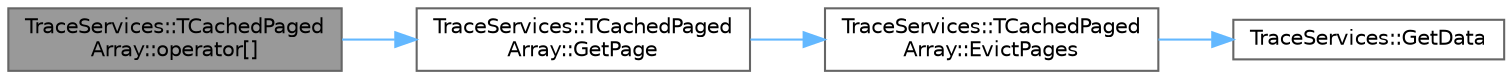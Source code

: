 digraph "TraceServices::TCachedPagedArray::operator[]"
{
 // INTERACTIVE_SVG=YES
 // LATEX_PDF_SIZE
  bgcolor="transparent";
  edge [fontname=Helvetica,fontsize=10,labelfontname=Helvetica,labelfontsize=10];
  node [fontname=Helvetica,fontsize=10,shape=box,height=0.2,width=0.4];
  rankdir="LR";
  Node1 [id="Node000001",label="TraceServices::TCachedPaged\lArray::operator[]",height=0.2,width=0.4,color="gray40", fillcolor="grey60", style="filled", fontcolor="black",tooltip=" "];
  Node1 -> Node2 [id="edge1_Node000001_Node000002",color="steelblue1",style="solid",tooltip=" "];
  Node2 [id="Node000002",label="TraceServices::TCachedPaged\lArray::GetPage",height=0.2,width=0.4,color="grey40", fillcolor="white", style="filled",URL="$d6/d09/classTraceServices_1_1TCachedPagedArray.html#ac30effa56d50f4bc119417576ed5f7a0",tooltip=" "];
  Node2 -> Node3 [id="edge2_Node000002_Node000003",color="steelblue1",style="solid",tooltip=" "];
  Node3 [id="Node000003",label="TraceServices::TCachedPaged\lArray::EvictPages",height=0.2,width=0.4,color="grey40", fillcolor="white", style="filled",URL="$d6/d09/classTraceServices_1_1TCachedPagedArray.html#a9bb9af6ce407ce50acbeb0b9c56e4ced",tooltip=" "];
  Node3 -> Node4 [id="edge3_Node000003_Node000004",color="steelblue1",style="solid",tooltip=" "];
  Node4 [id="Node000004",label="TraceServices::GetData",height=0.2,width=0.4,color="grey40", fillcolor="white", style="filled",URL="$df/d34/namespaceTraceServices.html#a61fb6ca751b93edb50fc17db8c683824",tooltip=" "];
}
